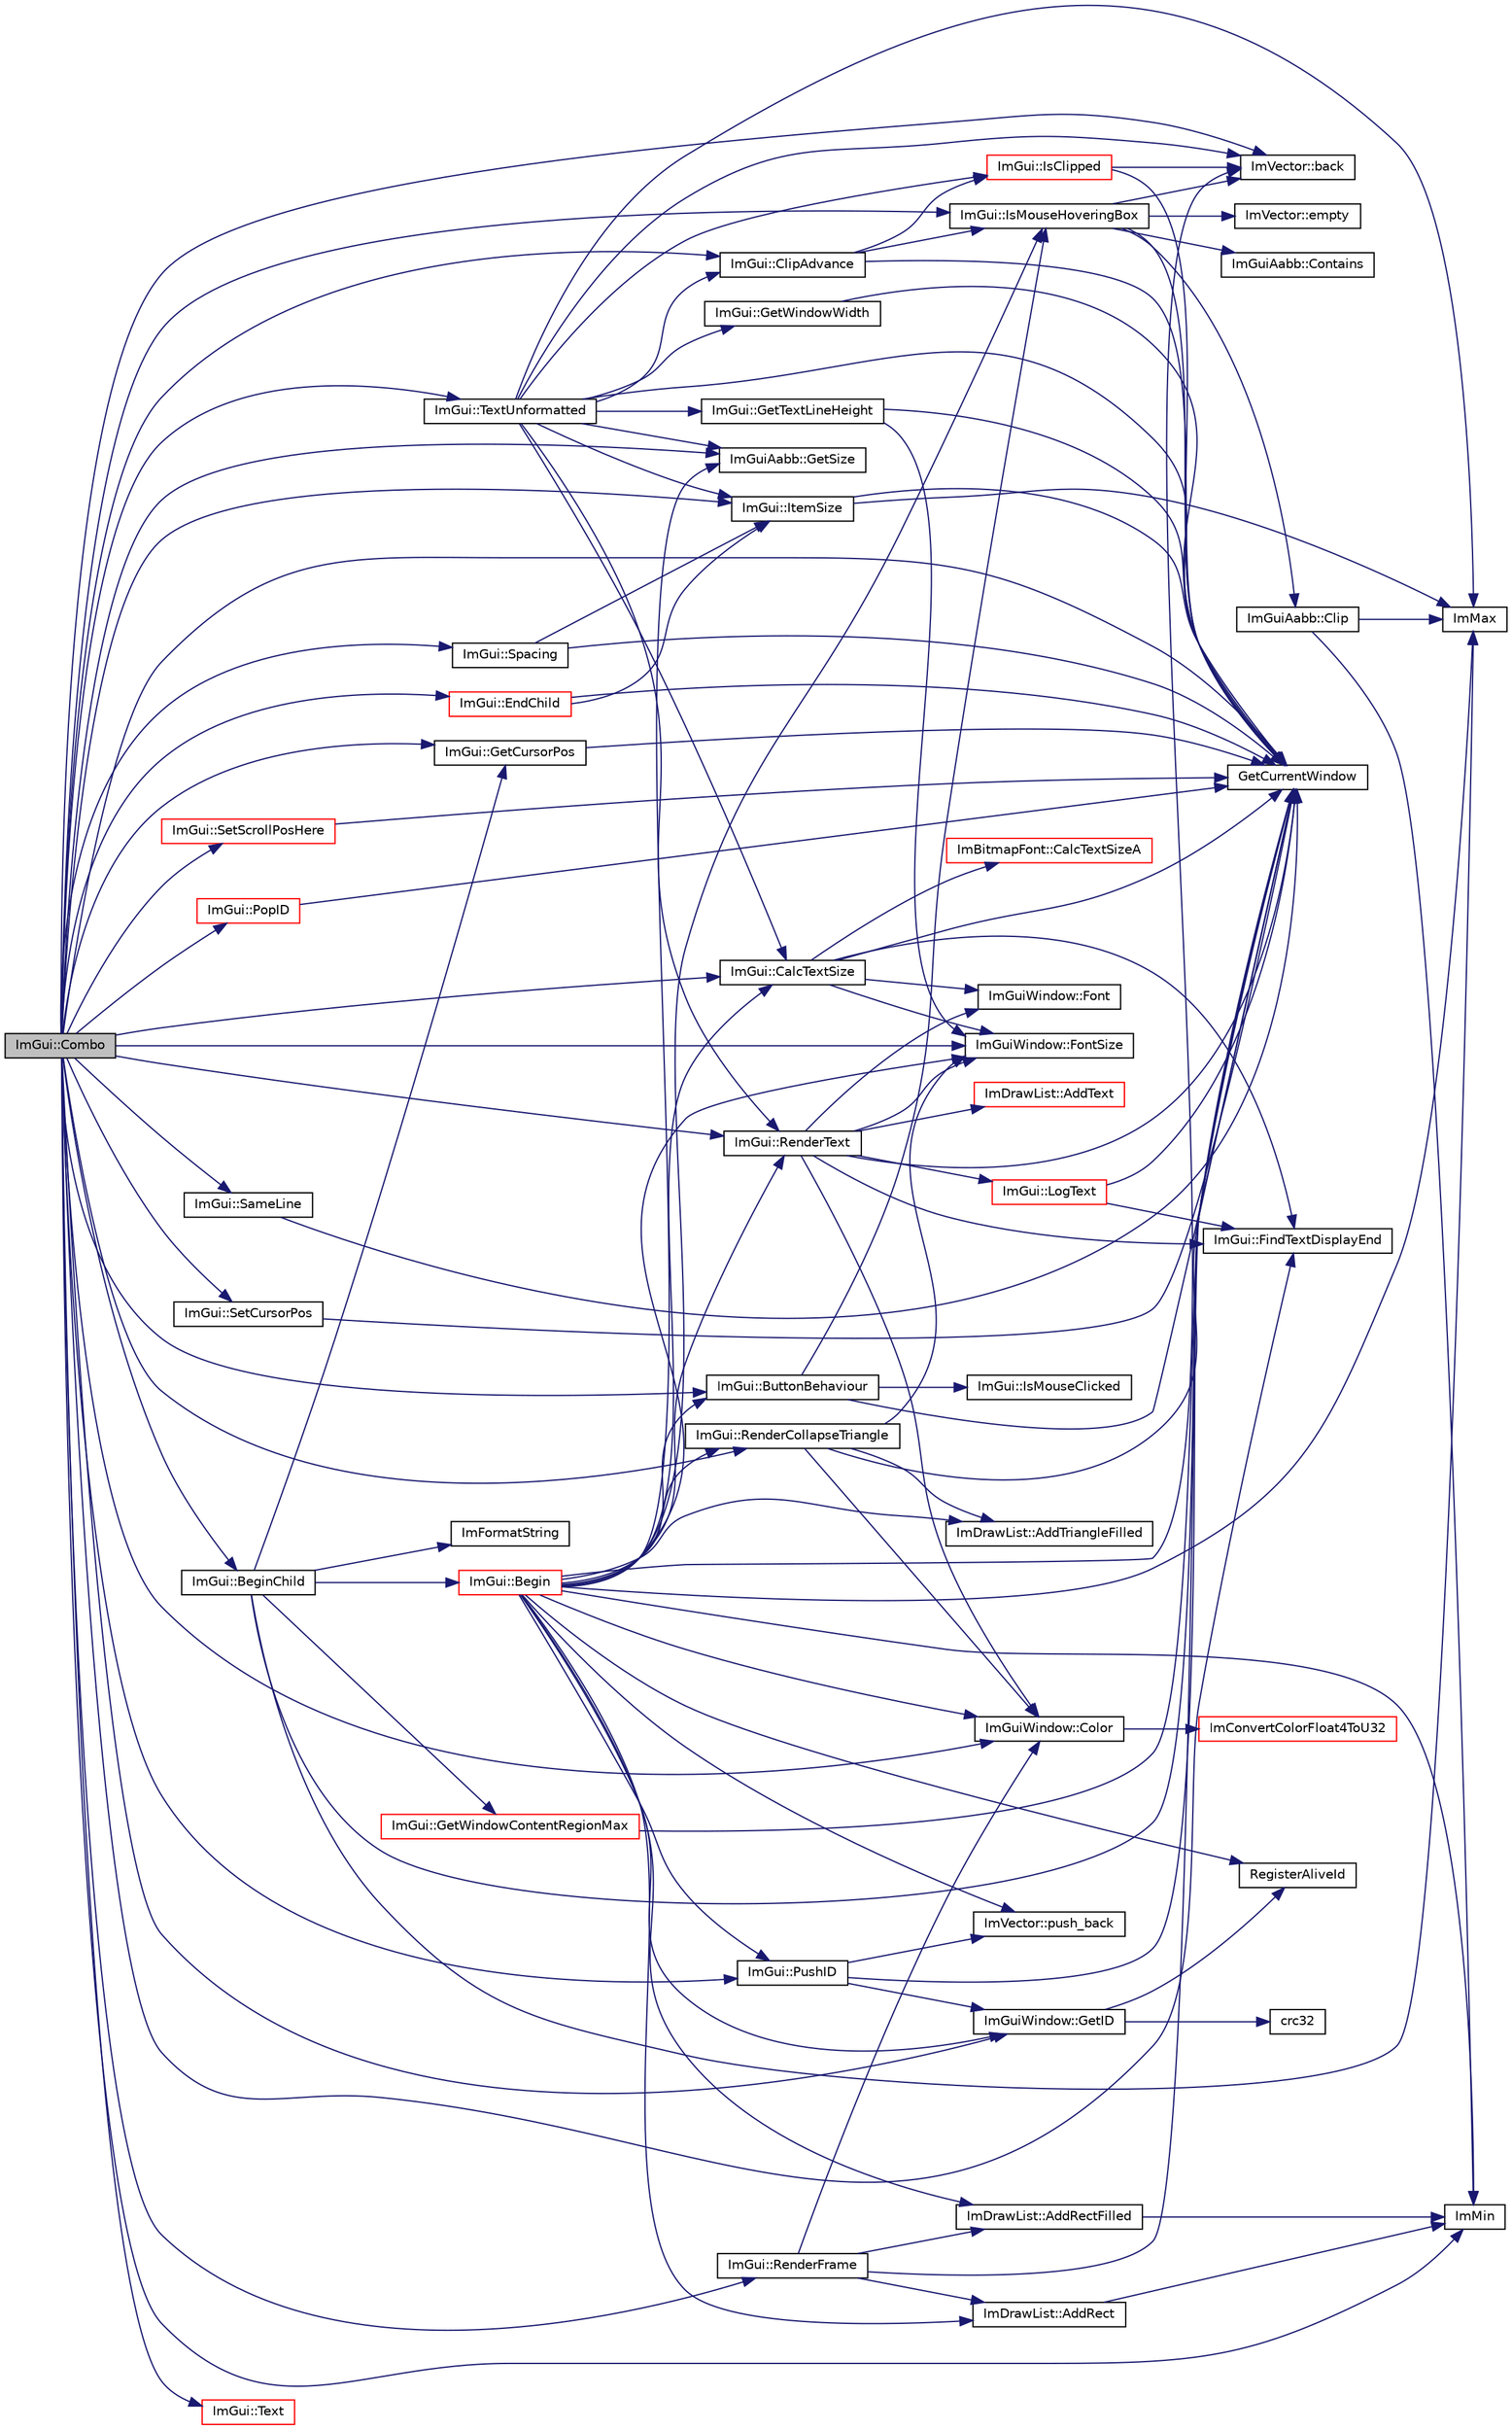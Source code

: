 digraph "ImGui::Combo"
{
 // INTERACTIVE_SVG=YES
  edge [fontname="Helvetica",fontsize="10",labelfontname="Helvetica",labelfontsize="10"];
  node [fontname="Helvetica",fontsize="10",shape=record];
  rankdir="LR";
  Node1 [label="ImGui::Combo",height=0.2,width=0.4,color="black", fillcolor="grey75", style="filled" fontcolor="black"];
  Node1 -> Node2 [color="midnightblue",fontsize="10",style="solid",fontname="Helvetica"];
  Node2 [label="GetCurrentWindow",height=0.2,width=0.4,color="black", fillcolor="white", style="filled",URL="$imgui_8cpp.html#adf96ede6decde2f532a9cfd91deff1b7"];
  Node1 -> Node3 [color="midnightblue",fontsize="10",style="solid",fontname="Helvetica"];
  Node3 [label="ImGuiWindow::GetID",height=0.2,width=0.4,color="black", fillcolor="white", style="filled",URL="$struct_im_gui_window.html#a634c3af7750e85411246d9ab48181229"];
  Node3 -> Node4 [color="midnightblue",fontsize="10",style="solid",fontname="Helvetica"];
  Node4 [label="crc32",height=0.2,width=0.4,color="black", fillcolor="white", style="filled",URL="$imgui_8cpp.html#ae65a896a0b6059ef55a873c36294292b"];
  Node3 -> Node5 [color="midnightblue",fontsize="10",style="solid",fontname="Helvetica"];
  Node5 [label="RegisterAliveId",height=0.2,width=0.4,color="black", fillcolor="white", style="filled",URL="$imgui_8cpp.html#ab13ff6b56797db596922da45c5d019af"];
  Node1 -> Node6 [color="midnightblue",fontsize="10",style="solid",fontname="Helvetica"];
  Node6 [label="ImGui::CalcTextSize",height=0.2,width=0.4,color="black", fillcolor="white", style="filled",URL="$namespace_im_gui.html#ac2907c83145b2e46a2da2a2be4d00b9f"];
  Node6 -> Node2 [color="midnightblue",fontsize="10",style="solid",fontname="Helvetica"];
  Node6 -> Node7 [color="midnightblue",fontsize="10",style="solid",fontname="Helvetica"];
  Node7 [label="ImGui::FindTextDisplayEnd",height=0.2,width=0.4,color="black", fillcolor="white", style="filled",URL="$namespace_im_gui.html#ac8c1858bd0a955cac49584c29cf1f523"];
  Node6 -> Node8 [color="midnightblue",fontsize="10",style="solid",fontname="Helvetica"];
  Node8 [label="ImGuiWindow::Font",height=0.2,width=0.4,color="black", fillcolor="white", style="filled",URL="$struct_im_gui_window.html#ac631fb65f875bf88728be99868209f78"];
  Node6 -> Node9 [color="midnightblue",fontsize="10",style="solid",fontname="Helvetica"];
  Node9 [label="ImBitmapFont::CalcTextSizeA",height=0.2,width=0.4,color="red", fillcolor="white", style="filled",URL="$struct_im_bitmap_font.html#ab46a39dcf87ba73039d850edf0d44c76"];
  Node6 -> Node10 [color="midnightblue",fontsize="10",style="solid",fontname="Helvetica"];
  Node10 [label="ImGuiWindow::FontSize",height=0.2,width=0.4,color="black", fillcolor="white", style="filled",URL="$struct_im_gui_window.html#a67007799e318d08070b70387ec28d791"];
  Node1 -> Node10 [color="midnightblue",fontsize="10",style="solid",fontname="Helvetica"];
  Node1 -> Node11 [color="midnightblue",fontsize="10",style="solid",fontname="Helvetica"];
  Node11 [label="ImVector::back",height=0.2,width=0.4,color="black", fillcolor="white", style="filled",URL="$class_im_vector.html#a3e4424d3fca190894598a6575f9d2401"];
  Node1 -> Node12 [color="midnightblue",fontsize="10",style="solid",fontname="Helvetica"];
  Node12 [label="ImGui::ClipAdvance",height=0.2,width=0.4,color="black", fillcolor="white", style="filled",URL="$namespace_im_gui.html#a1c5c94a5be3b62fae2a172512137f850"];
  Node12 -> Node2 [color="midnightblue",fontsize="10",style="solid",fontname="Helvetica"];
  Node12 -> Node13 [color="midnightblue",fontsize="10",style="solid",fontname="Helvetica"];
  Node13 [label="ImGui::IsClipped",height=0.2,width=0.4,color="red", fillcolor="white", style="filled",URL="$namespace_im_gui.html#ae07644eac32544b2e923020dbc3d45f8"];
  Node13 -> Node2 [color="midnightblue",fontsize="10",style="solid",fontname="Helvetica"];
  Node13 -> Node11 [color="midnightblue",fontsize="10",style="solid",fontname="Helvetica"];
  Node12 -> Node14 [color="midnightblue",fontsize="10",style="solid",fontname="Helvetica"];
  Node14 [label="ImGui::IsMouseHoveringBox",height=0.2,width=0.4,color="black", fillcolor="white", style="filled",URL="$namespace_im_gui.html#aef0394b7afa4c5f743bd7a9a204b8a08"];
  Node14 -> Node2 [color="midnightblue",fontsize="10",style="solid",fontname="Helvetica"];
  Node14 -> Node15 [color="midnightblue",fontsize="10",style="solid",fontname="Helvetica"];
  Node15 [label="ImVector::empty",height=0.2,width=0.4,color="black", fillcolor="white", style="filled",URL="$class_im_vector.html#a0605d0ed312e7fad24e3602f6b1b9310"];
  Node14 -> Node11 [color="midnightblue",fontsize="10",style="solid",fontname="Helvetica"];
  Node14 -> Node16 [color="midnightblue",fontsize="10",style="solid",fontname="Helvetica"];
  Node16 [label="ImGuiAabb::Clip",height=0.2,width=0.4,color="black", fillcolor="white", style="filled",URL="$struct_im_gui_aabb.html#a2fb689f41fa136f0d0230d3915d7309d"];
  Node16 -> Node17 [color="midnightblue",fontsize="10",style="solid",fontname="Helvetica"];
  Node17 [label="ImMax",height=0.2,width=0.4,color="black", fillcolor="white", style="filled",URL="$imgui_8cpp.html#a6fb8dd1bd2fa0e1c6065dc7123cb7f3e"];
  Node16 -> Node18 [color="midnightblue",fontsize="10",style="solid",fontname="Helvetica"];
  Node18 [label="ImMin",height=0.2,width=0.4,color="black", fillcolor="white", style="filled",URL="$imgui_8cpp.html#ac3ad7e7626cd6b46456b3f4c35025d74"];
  Node14 -> Node19 [color="midnightblue",fontsize="10",style="solid",fontname="Helvetica"];
  Node19 [label="ImGuiAabb::Contains",height=0.2,width=0.4,color="black", fillcolor="white", style="filled",URL="$struct_im_gui_aabb.html#abaaac47a27f3fcc4b8e4c7051b2a70c3"];
  Node1 -> Node14 [color="midnightblue",fontsize="10",style="solid",fontname="Helvetica"];
  Node1 -> Node20 [color="midnightblue",fontsize="10",style="solid",fontname="Helvetica"];
  Node20 [label="ImGui::ItemSize",height=0.2,width=0.4,color="black", fillcolor="white", style="filled",URL="$namespace_im_gui.html#a6da2ff120665802d9124a42fd3dfc97f"];
  Node20 -> Node2 [color="midnightblue",fontsize="10",style="solid",fontname="Helvetica"];
  Node20 -> Node17 [color="midnightblue",fontsize="10",style="solid",fontname="Helvetica"];
  Node1 -> Node21 [color="midnightblue",fontsize="10",style="solid",fontname="Helvetica"];
  Node21 [label="ImGui::RenderFrame",height=0.2,width=0.4,color="black", fillcolor="white", style="filled",URL="$namespace_im_gui.html#a824535d17781ceadb97b699f61650693"];
  Node21 -> Node2 [color="midnightblue",fontsize="10",style="solid",fontname="Helvetica"];
  Node21 -> Node22 [color="midnightblue",fontsize="10",style="solid",fontname="Helvetica"];
  Node22 [label="ImDrawList::AddRectFilled",height=0.2,width=0.4,color="black", fillcolor="white", style="filled",URL="$struct_im_draw_list.html#aac5cc813af591f43d924462cd6a79357"];
  Node22 -> Node18 [color="midnightblue",fontsize="10",style="solid",fontname="Helvetica"];
  Node21 -> Node23 [color="midnightblue",fontsize="10",style="solid",fontname="Helvetica"];
  Node23 [label="ImDrawList::AddRect",height=0.2,width=0.4,color="black", fillcolor="white", style="filled",URL="$struct_im_draw_list.html#acdec83bfb38a5bde29291bd974264d82"];
  Node23 -> Node18 [color="midnightblue",fontsize="10",style="solid",fontname="Helvetica"];
  Node21 -> Node24 [color="midnightblue",fontsize="10",style="solid",fontname="Helvetica"];
  Node24 [label="ImGuiWindow::Color",height=0.2,width=0.4,color="black", fillcolor="white", style="filled",URL="$struct_im_gui_window.html#a1e075e3d3b49bef5a694c4f53827a9a5"];
  Node24 -> Node25 [color="midnightblue",fontsize="10",style="solid",fontname="Helvetica"];
  Node25 [label="ImConvertColorFloat4ToU32",height=0.2,width=0.4,color="red", fillcolor="white", style="filled",URL="$imgui_8cpp.html#a81e5cf9c5829b5dafb80c17bd00db909"];
  Node1 -> Node24 [color="midnightblue",fontsize="10",style="solid",fontname="Helvetica"];
  Node1 -> Node26 [color="midnightblue",fontsize="10",style="solid",fontname="Helvetica"];
  Node26 [label="ImGui::RenderCollapseTriangle",height=0.2,width=0.4,color="black", fillcolor="white", style="filled",URL="$namespace_im_gui.html#ae1d0f321b20d732673ca7272a456819f"];
  Node26 -> Node2 [color="midnightblue",fontsize="10",style="solid",fontname="Helvetica"];
  Node26 -> Node10 [color="midnightblue",fontsize="10",style="solid",fontname="Helvetica"];
  Node26 -> Node27 [color="midnightblue",fontsize="10",style="solid",fontname="Helvetica"];
  Node27 [label="ImDrawList::AddTriangleFilled",height=0.2,width=0.4,color="black", fillcolor="white", style="filled",URL="$struct_im_draw_list.html#a2395370cf2dab19fce3c0e2542cd4f25"];
  Node26 -> Node24 [color="midnightblue",fontsize="10",style="solid",fontname="Helvetica"];
  Node1 -> Node28 [color="midnightblue",fontsize="10",style="solid",fontname="Helvetica"];
  Node28 [label="ImGui::RenderText",height=0.2,width=0.4,color="black", fillcolor="white", style="filled",URL="$namespace_im_gui.html#ab8ce328bc928321be38351b99652f968"];
  Node28 -> Node2 [color="midnightblue",fontsize="10",style="solid",fontname="Helvetica"];
  Node28 -> Node7 [color="midnightblue",fontsize="10",style="solid",fontname="Helvetica"];
  Node28 -> Node29 [color="midnightblue",fontsize="10",style="solid",fontname="Helvetica"];
  Node29 [label="ImDrawList::AddText",height=0.2,width=0.4,color="red", fillcolor="white", style="filled",URL="$struct_im_draw_list.html#ad1a640d132c3852f781eef8c45c4a5ed"];
  Node28 -> Node8 [color="midnightblue",fontsize="10",style="solid",fontname="Helvetica"];
  Node28 -> Node10 [color="midnightblue",fontsize="10",style="solid",fontname="Helvetica"];
  Node28 -> Node24 [color="midnightblue",fontsize="10",style="solid",fontname="Helvetica"];
  Node28 -> Node30 [color="midnightblue",fontsize="10",style="solid",fontname="Helvetica"];
  Node30 [label="ImGui::LogText",height=0.2,width=0.4,color="red", fillcolor="white", style="filled",URL="$namespace_im_gui.html#af8a4aff7293a5b3a345623783df85874"];
  Node30 -> Node2 [color="midnightblue",fontsize="10",style="solid",fontname="Helvetica"];
  Node30 -> Node7 [color="midnightblue",fontsize="10",style="solid",fontname="Helvetica"];
  Node1 -> Node31 [color="midnightblue",fontsize="10",style="solid",fontname="Helvetica"];
  Node31 [label="ImGui::SameLine",height=0.2,width=0.4,color="black", fillcolor="white", style="filled",URL="$namespace_im_gui.html#a0ea4b9716e26210631464ed45098ed1d"];
  Node31 -> Node2 [color="midnightblue",fontsize="10",style="solid",fontname="Helvetica"];
  Node1 -> Node32 [color="midnightblue",fontsize="10",style="solid",fontname="Helvetica"];
  Node32 [label="ImGui::TextUnformatted",height=0.2,width=0.4,color="black", fillcolor="white", style="filled",URL="$namespace_im_gui.html#ae3e233be79afe818d9eb5fe8a8abf9cf"];
  Node32 -> Node2 [color="midnightblue",fontsize="10",style="solid",fontname="Helvetica"];
  Node32 -> Node33 [color="midnightblue",fontsize="10",style="solid",fontname="Helvetica"];
  Node33 [label="ImGui::GetTextLineHeight",height=0.2,width=0.4,color="black", fillcolor="white", style="filled",URL="$namespace_im_gui.html#aaba5637199d31ea23d4d143b30a44aff"];
  Node33 -> Node2 [color="midnightblue",fontsize="10",style="solid",fontname="Helvetica"];
  Node33 -> Node10 [color="midnightblue",fontsize="10",style="solid",fontname="Helvetica"];
  Node32 -> Node11 [color="midnightblue",fontsize="10",style="solid",fontname="Helvetica"];
  Node32 -> Node34 [color="midnightblue",fontsize="10",style="solid",fontname="Helvetica"];
  Node34 [label="ImGui::GetWindowWidth",height=0.2,width=0.4,color="black", fillcolor="white", style="filled",URL="$namespace_im_gui.html#a471ff23945b99541c506dbdc2a9004cf"];
  Node34 -> Node2 [color="midnightblue",fontsize="10",style="solid",fontname="Helvetica"];
  Node32 -> Node13 [color="midnightblue",fontsize="10",style="solid",fontname="Helvetica"];
  Node32 -> Node6 [color="midnightblue",fontsize="10",style="solid",fontname="Helvetica"];
  Node32 -> Node17 [color="midnightblue",fontsize="10",style="solid",fontname="Helvetica"];
  Node32 -> Node28 [color="midnightblue",fontsize="10",style="solid",fontname="Helvetica"];
  Node32 -> Node20 [color="midnightblue",fontsize="10",style="solid",fontname="Helvetica"];
  Node32 -> Node12 [color="midnightblue",fontsize="10",style="solid",fontname="Helvetica"];
  Node32 -> Node35 [color="midnightblue",fontsize="10",style="solid",fontname="Helvetica"];
  Node35 [label="ImGuiAabb::GetSize",height=0.2,width=0.4,color="black", fillcolor="white", style="filled",URL="$struct_im_gui_aabb.html#ada06a0699f4ba13c34c14ddbaf65cb00"];
  Node1 -> Node7 [color="midnightblue",fontsize="10",style="solid",fontname="Helvetica"];
  Node1 -> Node36 [color="midnightblue",fontsize="10",style="solid",fontname="Helvetica"];
  Node36 [label="ImGui::PushID",height=0.2,width=0.4,color="black", fillcolor="white", style="filled",URL="$namespace_im_gui.html#a27a8533605dc5b8cabf161bf7715bbde"];
  Node36 -> Node2 [color="midnightblue",fontsize="10",style="solid",fontname="Helvetica"];
  Node36 -> Node37 [color="midnightblue",fontsize="10",style="solid",fontname="Helvetica"];
  Node37 [label="ImVector::push_back",height=0.2,width=0.4,color="black", fillcolor="white", style="filled",URL="$class_im_vector.html#a68387993f2a5f5c3b2a7139d9ab778b8"];
  Node36 -> Node3 [color="midnightblue",fontsize="10",style="solid",fontname="Helvetica"];
  Node1 -> Node38 [color="midnightblue",fontsize="10",style="solid",fontname="Helvetica"];
  Node38 [label="ImGui::GetCursorPos",height=0.2,width=0.4,color="black", fillcolor="white", style="filled",URL="$namespace_im_gui.html#a2fa4eb57e0f73b90e8edcd226a0cc7d5"];
  Node38 -> Node2 [color="midnightblue",fontsize="10",style="solid",fontname="Helvetica"];
  Node1 -> Node18 [color="midnightblue",fontsize="10",style="solid",fontname="Helvetica"];
  Node1 -> Node39 [color="midnightblue",fontsize="10",style="solid",fontname="Helvetica"];
  Node39 [label="ImGui::SetCursorPos",height=0.2,width=0.4,color="black", fillcolor="white", style="filled",URL="$namespace_im_gui.html#abe9a89e630c584cb9be522724a7995d7"];
  Node39 -> Node2 [color="midnightblue",fontsize="10",style="solid",fontname="Helvetica"];
  Node1 -> Node40 [color="midnightblue",fontsize="10",style="solid",fontname="Helvetica"];
  Node40 [label="ImGui::BeginChild",height=0.2,width=0.4,color="black", fillcolor="white", style="filled",URL="$namespace_im_gui.html#a2b5627c4f96063c6b0ca437597d0f847"];
  Node40 -> Node2 [color="midnightblue",fontsize="10",style="solid",fontname="Helvetica"];
  Node40 -> Node41 [color="midnightblue",fontsize="10",style="solid",fontname="Helvetica"];
  Node41 [label="ImGui::GetWindowContentRegionMax",height=0.2,width=0.4,color="red", fillcolor="white", style="filled",URL="$namespace_im_gui.html#a96ce6060592d3ef975594357e650adc6"];
  Node41 -> Node2 [color="midnightblue",fontsize="10",style="solid",fontname="Helvetica"];
  Node40 -> Node38 [color="midnightblue",fontsize="10",style="solid",fontname="Helvetica"];
  Node40 -> Node17 [color="midnightblue",fontsize="10",style="solid",fontname="Helvetica"];
  Node40 -> Node42 [color="midnightblue",fontsize="10",style="solid",fontname="Helvetica"];
  Node42 [label="ImFormatString",height=0.2,width=0.4,color="black", fillcolor="white", style="filled",URL="$imgui_8cpp.html#aad3493f8cf448075c5679b1ee84c6db0"];
  Node40 -> Node43 [color="midnightblue",fontsize="10",style="solid",fontname="Helvetica"];
  Node43 [label="ImGui::Begin",height=0.2,width=0.4,color="red", fillcolor="white", style="filled",URL="$namespace_im_gui.html#a78d13fe32b1b05dc251d1b1cfdf9efb4"];
  Node43 -> Node37 [color="midnightblue",fontsize="10",style="solid",fontname="Helvetica"];
  Node43 -> Node11 [color="midnightblue",fontsize="10",style="solid",fontname="Helvetica"];
  Node43 -> Node36 [color="midnightblue",fontsize="10",style="solid",fontname="Helvetica"];
  Node43 -> Node3 [color="midnightblue",fontsize="10",style="solid",fontname="Helvetica"];
  Node43 -> Node5 [color="midnightblue",fontsize="10",style="solid",fontname="Helvetica"];
  Node43 -> Node10 [color="midnightblue",fontsize="10",style="solid",fontname="Helvetica"];
  Node43 -> Node17 [color="midnightblue",fontsize="10",style="solid",fontname="Helvetica"];
  Node43 -> Node18 [color="midnightblue",fontsize="10",style="solid",fontname="Helvetica"];
  Node43 -> Node14 [color="midnightblue",fontsize="10",style="solid",fontname="Helvetica"];
  Node43 -> Node35 [color="midnightblue",fontsize="10",style="solid",fontname="Helvetica"];
  Node43 -> Node22 [color="midnightblue",fontsize="10",style="solid",fontname="Helvetica"];
  Node43 -> Node24 [color="midnightblue",fontsize="10",style="solid",fontname="Helvetica"];
  Node43 -> Node23 [color="midnightblue",fontsize="10",style="solid",fontname="Helvetica"];
  Node43 -> Node44 [color="midnightblue",fontsize="10",style="solid",fontname="Helvetica"];
  Node44 [label="ImGui::ButtonBehaviour",height=0.2,width=0.4,color="black", fillcolor="white", style="filled",URL="$namespace_im_gui.html#a0a8ab43859e65183c6e78f23c4bd91c1"];
  Node44 -> Node2 [color="midnightblue",fontsize="10",style="solid",fontname="Helvetica"];
  Node44 -> Node14 [color="midnightblue",fontsize="10",style="solid",fontname="Helvetica"];
  Node44 -> Node45 [color="midnightblue",fontsize="10",style="solid",fontname="Helvetica"];
  Node45 [label="ImGui::IsMouseClicked",height=0.2,width=0.4,color="black", fillcolor="white", style="filled",URL="$namespace_im_gui.html#a7ccb34d890839eb1882324b0313416d4"];
  Node43 -> Node27 [color="midnightblue",fontsize="10",style="solid",fontname="Helvetica"];
  Node43 -> Node26 [color="midnightblue",fontsize="10",style="solid",fontname="Helvetica"];
  Node43 -> Node6 [color="midnightblue",fontsize="10",style="solid",fontname="Helvetica"];
  Node43 -> Node28 [color="midnightblue",fontsize="10",style="solid",fontname="Helvetica"];
  Node1 -> Node35 [color="midnightblue",fontsize="10",style="solid",fontname="Helvetica"];
  Node1 -> Node46 [color="midnightblue",fontsize="10",style="solid",fontname="Helvetica"];
  Node46 [label="ImGui::Spacing",height=0.2,width=0.4,color="black", fillcolor="white", style="filled",URL="$namespace_im_gui.html#a2659e2bfe84b4cad0facd65d5c1ac90d"];
  Node46 -> Node2 [color="midnightblue",fontsize="10",style="solid",fontname="Helvetica"];
  Node46 -> Node20 [color="midnightblue",fontsize="10",style="solid",fontname="Helvetica"];
  Node1 -> Node44 [color="midnightblue",fontsize="10",style="solid",fontname="Helvetica"];
  Node1 -> Node47 [color="midnightblue",fontsize="10",style="solid",fontname="Helvetica"];
  Node47 [label="ImGui::Text",height=0.2,width=0.4,color="red", fillcolor="white", style="filled",URL="$namespace_im_gui.html#a67d6ffc227038ddb8670513d85eb53fd"];
  Node1 -> Node48 [color="midnightblue",fontsize="10",style="solid",fontname="Helvetica"];
  Node48 [label="ImGui::SetScrollPosHere",height=0.2,width=0.4,color="red", fillcolor="white", style="filled",URL="$namespace_im_gui.html#af321d77d53ff7973e7e47cdc9c9e3332"];
  Node48 -> Node2 [color="midnightblue",fontsize="10",style="solid",fontname="Helvetica"];
  Node1 -> Node49 [color="midnightblue",fontsize="10",style="solid",fontname="Helvetica"];
  Node49 [label="ImGui::EndChild",height=0.2,width=0.4,color="red", fillcolor="white", style="filled",URL="$namespace_im_gui.html#af8de559a88c1442d6df8c1b04c86e997"];
  Node49 -> Node2 [color="midnightblue",fontsize="10",style="solid",fontname="Helvetica"];
  Node49 -> Node20 [color="midnightblue",fontsize="10",style="solid",fontname="Helvetica"];
  Node1 -> Node50 [color="midnightblue",fontsize="10",style="solid",fontname="Helvetica"];
  Node50 [label="ImGui::PopID",height=0.2,width=0.4,color="red", fillcolor="white", style="filled",URL="$namespace_im_gui.html#aba0b2d8f890a5d435ae43d0c4a2d4dd1"];
  Node50 -> Node2 [color="midnightblue",fontsize="10",style="solid",fontname="Helvetica"];
}
